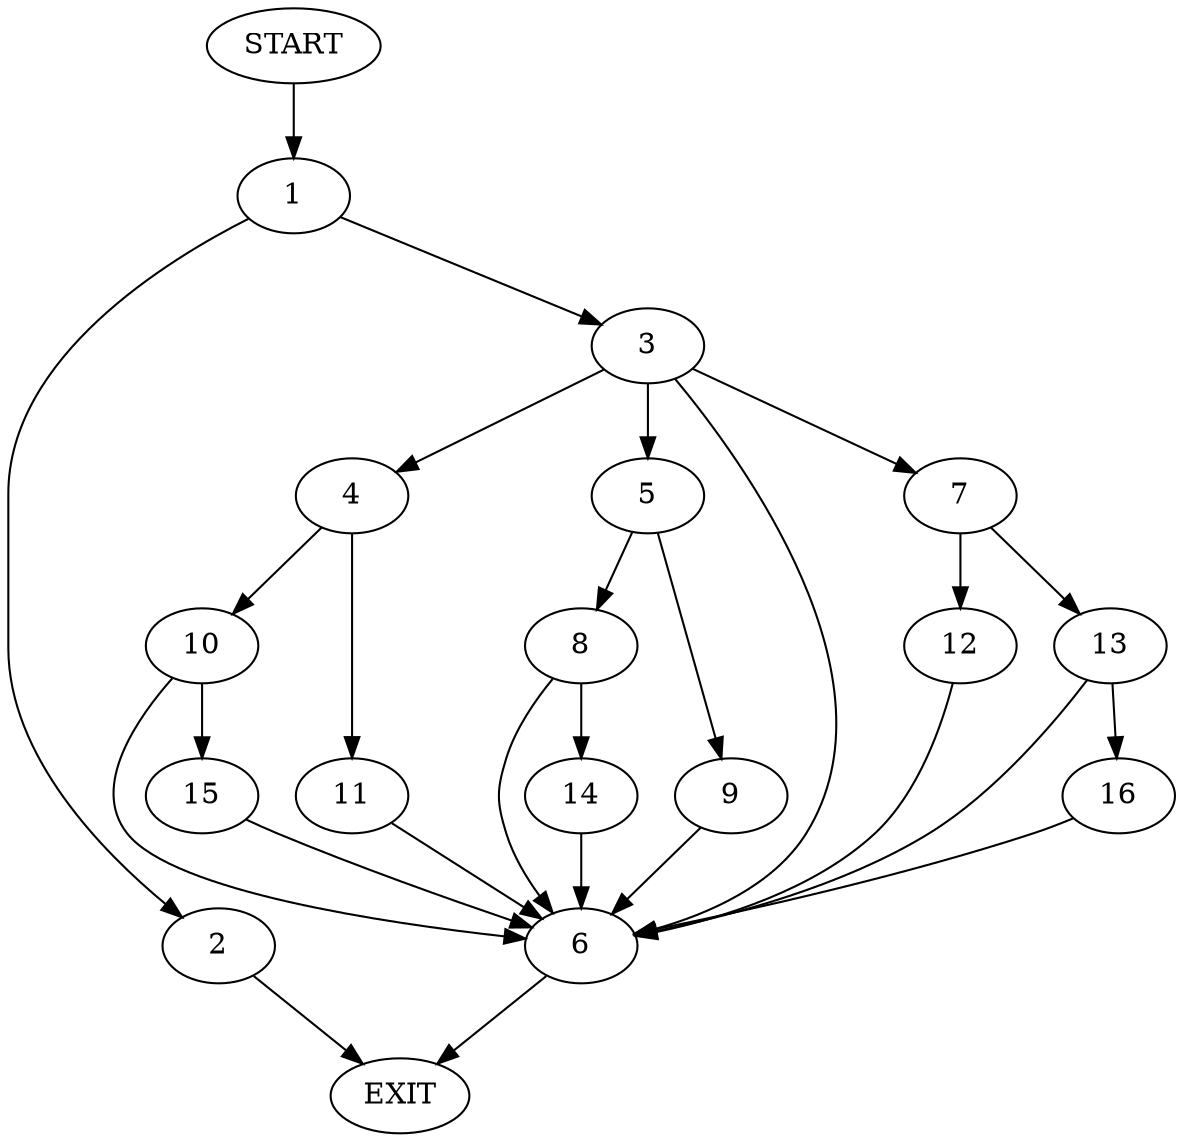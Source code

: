 digraph {
0 [label="START"]
17 [label="EXIT"]
0 -> 1
1 -> 2
1 -> 3
2 -> 17
3 -> 4
3 -> 5
3 -> 6
3 -> 7
5 -> 8
5 -> 9
4 -> 10
4 -> 11
6 -> 17
7 -> 12
7 -> 13
9 -> 6
8 -> 6
8 -> 14
14 -> 6
10 -> 6
10 -> 15
11 -> 6
15 -> 6
12 -> 6
13 -> 6
13 -> 16
16 -> 6
}
